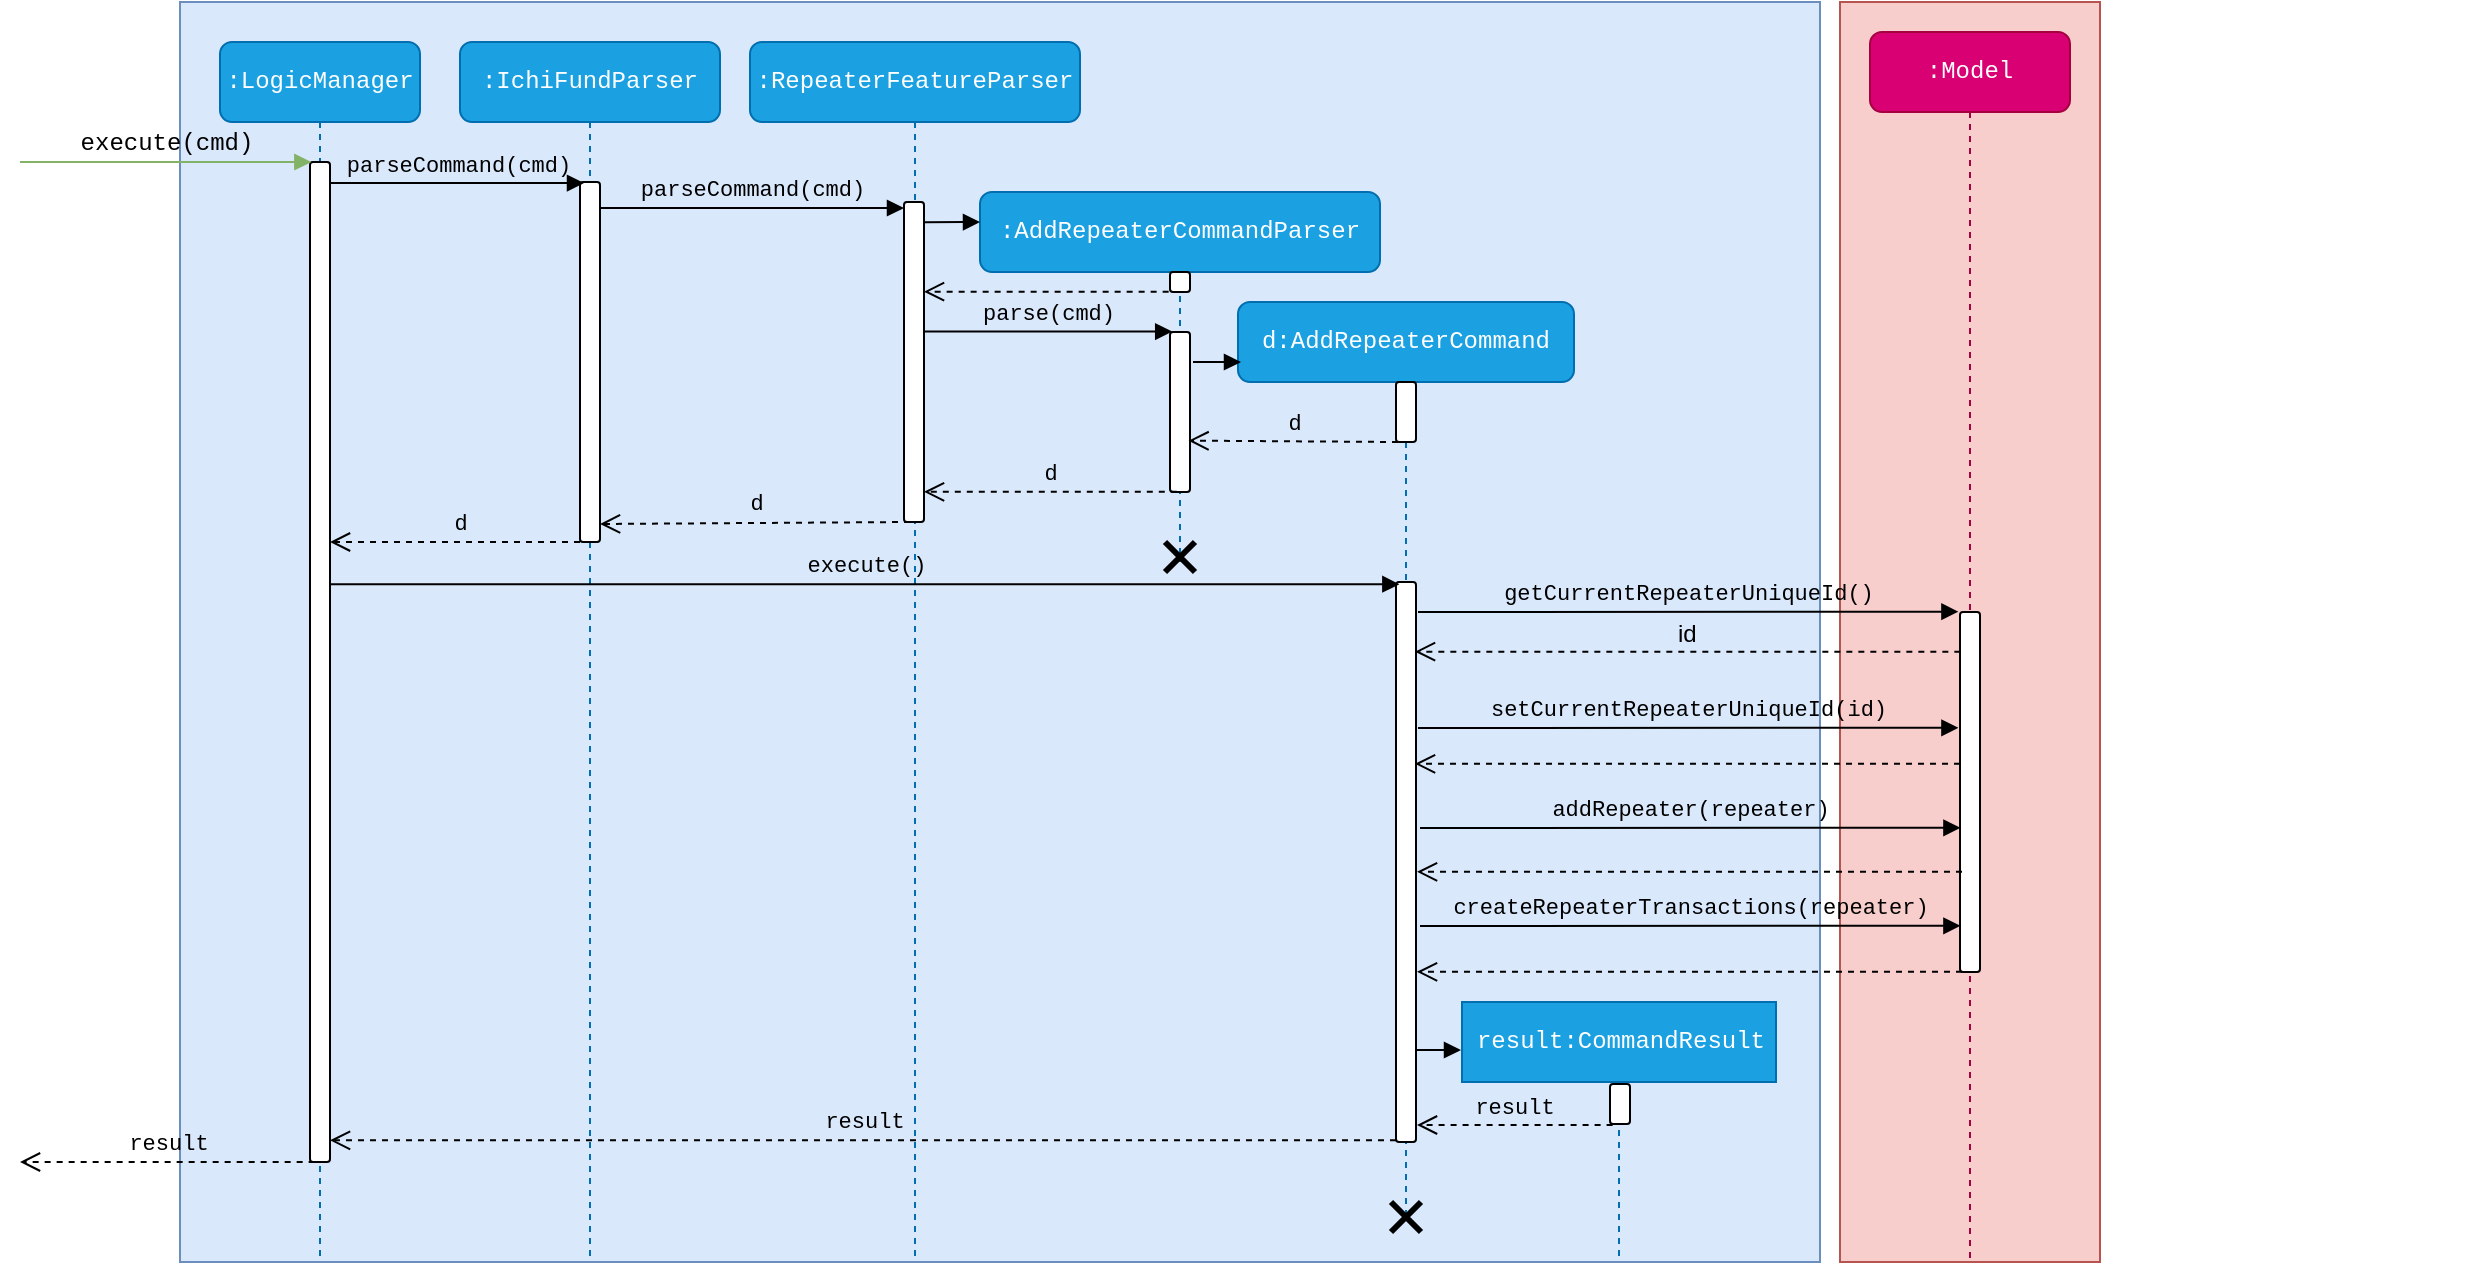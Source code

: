 <mxfile version="12.2.3" type="google" pages="1"><diagram name="Page-1" id="13e1069c-82ec-6db2-03f1-153e76fe0fe0"><mxGraphModel dx="410" dy="222" grid="1" gridSize="10" guides="1" tooltips="1" connect="1" arrows="1" fold="1" page="1" pageScale="1" pageWidth="1100" pageHeight="850" background="#ffffff" math="0" shadow="0"><root><mxCell id="0"/><mxCell id="1" parent="0"/><mxCell id="f5O2C3GaG6jFqPuzaNwz-3" value="" style="rounded=0;whiteSpace=wrap;html=1;comic=1;opacity=0;fontFamily=Courier New;" parent="1" vertex="1"><mxGeometry x="770" y="150" width="120" height="60" as="geometry"/></mxCell><mxCell id="f5O2C3GaG6jFqPuzaNwz-9" value="" style="rounded=0;whiteSpace=wrap;html=1;comic=0;fillColor=#f8cecc;strokeColor=#b85450;fontFamily=Courier New;" parent="1" vertex="1"><mxGeometry x="950" y="70" width="130" height="630" as="geometry"/></mxCell><mxCell id="f5O2C3GaG6jFqPuzaNwz-10" value="" style="rounded=0;whiteSpace=wrap;html=1;comic=0;fillColor=#dae8fc;strokeColor=#6c8ebf;" parent="1" vertex="1"><mxGeometry x="120" y="70" width="820" height="630" as="geometry"/></mxCell><mxCell id="f5O2C3GaG6jFqPuzaNwz-11" value=":LogicManager" style="shape=umlLifeline;perimeter=lifelinePerimeter;whiteSpace=wrap;html=1;container=1;collapsible=0;recursiveResize=0;outlineConnect=0;rounded=1;comic=0;fontFamily=Courier New;fillColor=#1ba1e2;strokeColor=#006EAF;fontColor=#ffffff;" parent="1" vertex="1"><mxGeometry x="140" y="90" width="100" height="610" as="geometry"/></mxCell><mxCell id="f5O2C3GaG6jFqPuzaNwz-24" value="" style="html=1;points=[];perimeter=orthogonalPerimeter;rounded=1;comic=0;fontFamily=Courier New;" parent="f5O2C3GaG6jFqPuzaNwz-11" vertex="1"><mxGeometry x="45" y="60" width="10" height="500" as="geometry"/></mxCell><mxCell id="f5O2C3GaG6jFqPuzaNwz-12" value=":IchiFundParser" style="shape=umlLifeline;perimeter=lifelinePerimeter;whiteSpace=wrap;html=1;container=1;collapsible=0;recursiveResize=0;outlineConnect=0;rounded=1;comic=0;fontFamily=Courier New;fillColor=#1ba1e2;strokeColor=#006EAF;fontColor=#ffffff;" parent="1" vertex="1"><mxGeometry x="260" y="90" width="130" height="610" as="geometry"/></mxCell><mxCell id="f5O2C3GaG6jFqPuzaNwz-25" value="" style="html=1;points=[];perimeter=orthogonalPerimeter;rounded=1;comic=0;fontFamily=Courier New;" parent="f5O2C3GaG6jFqPuzaNwz-12" vertex="1"><mxGeometry x="60" y="70" width="10" height="180" as="geometry"/></mxCell><mxCell id="f5O2C3GaG6jFqPuzaNwz-14" value=":RepeaterFeatureParser" style="shape=umlLifeline;perimeter=lifelinePerimeter;whiteSpace=wrap;html=1;container=1;collapsible=0;recursiveResize=0;outlineConnect=0;rounded=1;comic=0;fontFamily=Courier New;fillColor=#1ba1e2;strokeColor=#006EAF;fontColor=#ffffff;" parent="1" vertex="1"><mxGeometry x="405" y="90" width="165" height="610" as="geometry"/></mxCell><mxCell id="f5O2C3GaG6jFqPuzaNwz-27" value="" style="html=1;points=[];perimeter=orthogonalPerimeter;rounded=1;comic=0;fontFamily=Courier New;" parent="f5O2C3GaG6jFqPuzaNwz-14" vertex="1"><mxGeometry x="77" y="80" width="10" height="160" as="geometry"/></mxCell><mxCell id="f5O2C3GaG6jFqPuzaNwz-35" value="d" style="html=1;verticalAlign=bottom;endArrow=open;dashed=1;endSize=8;fontFamily=Courier New;labelBackgroundColor=none;" parent="f5O2C3GaG6jFqPuzaNwz-14" edge="1"><mxGeometry relative="1" as="geometry"><mxPoint x="80" y="240" as="sourcePoint"/><mxPoint x="-75" y="241" as="targetPoint"/></mxGeometry></mxCell><mxCell id="f5O2C3GaG6jFqPuzaNwz-15" value=":AddRepeaterCommandParser" style="shape=umlLifeline;perimeter=lifelinePerimeter;whiteSpace=wrap;html=1;container=1;collapsible=0;recursiveResize=0;outlineConnect=0;rounded=1;comic=0;fontFamily=Courier New;fillColor=#1ba1e2;strokeColor=#006EAF;fontColor=#ffffff;" parent="1" vertex="1"><mxGeometry x="520" y="165" width="200" height="185" as="geometry"/></mxCell><mxCell id="f5O2C3GaG6jFqPuzaNwz-28" value="" style="html=1;points=[];perimeter=orthogonalPerimeter;rounded=1;comic=0;fontFamily=Courier New;" parent="f5O2C3GaG6jFqPuzaNwz-15" vertex="1"><mxGeometry x="95" y="40" width="10" height="10" as="geometry"/></mxCell><mxCell id="f5O2C3GaG6jFqPuzaNwz-29" value="" style="html=1;points=[];perimeter=orthogonalPerimeter;rounded=1;comic=0;fontFamily=Courier New;" parent="f5O2C3GaG6jFqPuzaNwz-15" vertex="1"><mxGeometry x="95" y="70" width="10" height="80" as="geometry"/></mxCell><mxCell id="f5O2C3GaG6jFqPuzaNwz-56" value="" style="shape=umlDestroy;whiteSpace=wrap;html=1;strokeWidth=3;rounded=1;comic=0;fontFamily=Courier New;" parent="f5O2C3GaG6jFqPuzaNwz-15" vertex="1"><mxGeometry x="92.5" y="175" width="15" height="15" as="geometry"/></mxCell><mxCell id="f5O2C3GaG6jFqPuzaNwz-17" value="d:AddRepeaterCommand" style="shape=umlLifeline;perimeter=lifelinePerimeter;whiteSpace=wrap;html=1;container=1;collapsible=0;recursiveResize=0;outlineConnect=0;rounded=1;comic=0;fontFamily=Courier New;fillColor=#1ba1e2;strokeColor=#006EAF;fontColor=#ffffff;" parent="1" vertex="1"><mxGeometry x="649" y="220" width="168" height="460" as="geometry"/></mxCell><mxCell id="f5O2C3GaG6jFqPuzaNwz-26" value="" style="html=1;points=[];perimeter=orthogonalPerimeter;rounded=1;comic=0;fontFamily=Courier New;" parent="f5O2C3GaG6jFqPuzaNwz-17" vertex="1"><mxGeometry x="79" y="40" width="10" height="30" as="geometry"/></mxCell><mxCell id="f5O2C3GaG6jFqPuzaNwz-42" value="d" style="html=1;verticalAlign=bottom;endArrow=open;dashed=1;endSize=8;fontFamily=Courier New;entryX=0.927;entryY=0.679;entryDx=0;entryDy=0;entryPerimeter=0;labelBackgroundColor=none;" parent="f5O2C3GaG6jFqPuzaNwz-17" target="f5O2C3GaG6jFqPuzaNwz-29" edge="1"><mxGeometry relative="1" as="geometry"><mxPoint x="80" y="70" as="sourcePoint"/><mxPoint x="-47" y="71" as="targetPoint"/></mxGeometry></mxCell><mxCell id="f5O2C3GaG6jFqPuzaNwz-43" value="" style="html=1;points=[];perimeter=orthogonalPerimeter;rounded=1;comic=0;fontFamily=Courier New;" parent="f5O2C3GaG6jFqPuzaNwz-17" vertex="1"><mxGeometry x="79" y="140" width="10" height="280" as="geometry"/></mxCell><mxCell id="f5O2C3GaG6jFqPuzaNwz-39" value="" style="html=1;verticalAlign=bottom;endArrow=block;fontFamily=Courier New;" parent="f5O2C3GaG6jFqPuzaNwz-17" edge="1"><mxGeometry width="80" relative="1" as="geometry"><mxPoint x="-22.5" y="30" as="sourcePoint"/><mxPoint x="1.5" y="30" as="targetPoint"/></mxGeometry></mxCell><mxCell id="f5O2C3GaG6jFqPuzaNwz-19" value=":Model" style="shape=umlLifeline;perimeter=lifelinePerimeter;whiteSpace=wrap;html=1;container=1;collapsible=0;recursiveResize=0;outlineConnect=0;rounded=1;comic=0;fontFamily=Courier New;fillColor=#d80073;strokeColor=#A50040;fontColor=#ffffff;size=40;" parent="1" vertex="1"><mxGeometry x="965" y="85" width="100" height="615" as="geometry"/></mxCell><mxCell id="f5O2C3GaG6jFqPuzaNwz-45" value="" style="html=1;points=[];perimeter=orthogonalPerimeter;rounded=1;comic=0;fontFamily=Courier New;" parent="f5O2C3GaG6jFqPuzaNwz-19" vertex="1"><mxGeometry x="45" y="290" width="10" height="180" as="geometry"/></mxCell><mxCell id="f5O2C3GaG6jFqPuzaNwz-18" value="result:CommandResult" style="html=1;points=[];perimeter=orthogonalPerimeter;shape=umlLifeline;participant=label;fontFamily=Courier New;fontSize=12;fontColor=#ffffff;align=center;strokeColor=#006EAF;fillColor=#1ba1e2;recursiveResize=0;container=1;collapsible=0;" parent="1" vertex="1"><mxGeometry x="761" y="570" width="157" height="130" as="geometry"/></mxCell><mxCell id="f5O2C3GaG6jFqPuzaNwz-49" value="" style="html=1;points=[];perimeter=orthogonalPerimeter;rounded=1;comic=0;fontFamily=Courier New;" parent="f5O2C3GaG6jFqPuzaNwz-18" vertex="1"><mxGeometry x="74" y="41" width="10" height="20" as="geometry"/></mxCell><mxCell id="f5O2C3GaG6jFqPuzaNwz-23" value="&lt;div&gt;execute(cmd)&lt;/div&gt;" style="html=1;verticalAlign=bottom;endArrow=block;labelBackgroundColor=none;fontFamily=Courier New;fontSize=12;edgeStyle=elbowEdgeStyle;elbow=vertical;fillColor=#d5e8d4;strokeColor=#82b366;entryX=0.067;entryY=0;entryDx=0;entryDy=0;entryPerimeter=0;rounded=0;" parent="1" target="f5O2C3GaG6jFqPuzaNwz-24" edge="1"><mxGeometry relative="1" as="geometry"><mxPoint x="40" y="150" as="sourcePoint"/><mxPoint x="140" y="150" as="targetPoint"/><Array as="points"><mxPoint x="80" y="150"/></Array></mxGeometry></mxCell><mxCell id="f5O2C3GaG6jFqPuzaNwz-31" value="parseCommand(cmd)" style="html=1;verticalAlign=bottom;endArrow=block;fontFamily=Courier New;entryX=0.2;entryY=0.003;entryDx=0;entryDy=0;entryPerimeter=0;labelBackgroundColor=none;" parent="1" source="f5O2C3GaG6jFqPuzaNwz-24" target="f5O2C3GaG6jFqPuzaNwz-25" edge="1"><mxGeometry width="80" relative="1" as="geometry"><mxPoint x="150" y="213" as="sourcePoint"/><mxPoint x="280" y="160" as="targetPoint"/></mxGeometry></mxCell><mxCell id="f5O2C3GaG6jFqPuzaNwz-32" value="parseCommand(cmd)" style="html=1;verticalAlign=bottom;endArrow=block;fontFamily=Courier New;labelBackgroundColor=none;" parent="1" target="f5O2C3GaG6jFqPuzaNwz-27" edge="1"><mxGeometry width="80" relative="1" as="geometry"><mxPoint x="330" y="173" as="sourcePoint"/><mxPoint x="522.5" y="170.04" as="targetPoint"/></mxGeometry></mxCell><mxCell id="f5O2C3GaG6jFqPuzaNwz-33" value="" style="html=1;verticalAlign=bottom;endArrow=block;fontFamily=Courier New;exitX=1.04;exitY=0.063;exitDx=0;exitDy=0;exitPerimeter=0;" parent="1" source="f5O2C3GaG6jFqPuzaNwz-27" edge="1"><mxGeometry width="80" relative="1" as="geometry"><mxPoint x="530" y="180" as="sourcePoint"/><mxPoint x="520" y="180" as="targetPoint"/></mxGeometry></mxCell><mxCell id="f5O2C3GaG6jFqPuzaNwz-34" value="d" style="html=1;verticalAlign=bottom;endArrow=open;dashed=1;endSize=8;fontFamily=Courier New;labelBackgroundColor=none;" parent="1" target="f5O2C3GaG6jFqPuzaNwz-24" edge="1"><mxGeometry x="-0.027" relative="1" as="geometry"><mxPoint x="320" y="340" as="sourcePoint"/><mxPoint x="240" y="340" as="targetPoint"/><mxPoint x="1" as="offset"/></mxGeometry></mxCell><mxCell id="f5O2C3GaG6jFqPuzaNwz-36" value="" style="html=1;verticalAlign=bottom;endArrow=open;dashed=1;endSize=8;fontFamily=Courier New;exitX=-0.068;exitY=0.983;exitDx=0;exitDy=0;exitPerimeter=0;" parent="1" source="f5O2C3GaG6jFqPuzaNwz-28" target="f5O2C3GaG6jFqPuzaNwz-27" edge="1"><mxGeometry relative="1" as="geometry"><mxPoint x="670" y="226" as="sourcePoint"/><mxPoint x="580" y="220" as="targetPoint"/></mxGeometry></mxCell><mxCell id="f5O2C3GaG6jFqPuzaNwz-40" value="d" style="html=1;verticalAlign=bottom;endArrow=open;dashed=1;endSize=8;fontFamily=Courier New;exitX=0.34;exitY=0.999;exitDx=0;exitDy=0;exitPerimeter=0;labelBackgroundColor=none;" parent="1" source="f5O2C3GaG6jFqPuzaNwz-29" target="f5O2C3GaG6jFqPuzaNwz-27" edge="1"><mxGeometry relative="1" as="geometry"><mxPoint x="640" y="310" as="sourcePoint"/><mxPoint x="526" y="315" as="targetPoint"/></mxGeometry></mxCell><mxCell id="f5O2C3GaG6jFqPuzaNwz-41" value="parse(cmd)" style="html=1;verticalAlign=bottom;endArrow=block;fontFamily=Courier New;entryX=0.11;entryY=-0.003;entryDx=0;entryDy=0;entryPerimeter=0;labelBackgroundColor=none;" parent="1" source="f5O2C3GaG6jFqPuzaNwz-27" target="f5O2C3GaG6jFqPuzaNwz-29" edge="1"><mxGeometry width="80" relative="1" as="geometry"><mxPoint x="580" y="240" as="sourcePoint"/><mxPoint x="660" y="240" as="targetPoint"/></mxGeometry></mxCell><mxCell id="f5O2C3GaG6jFqPuzaNwz-44" value="execute()" style="html=1;verticalAlign=bottom;endArrow=block;fontFamily=Courier New;entryX=0.167;entryY=0.004;entryDx=0;entryDy=0;entryPerimeter=0;labelBackgroundColor=none;" parent="1" source="f5O2C3GaG6jFqPuzaNwz-24" target="f5O2C3GaG6jFqPuzaNwz-43" edge="1"><mxGeometry width="80" relative="1" as="geometry"><mxPoint x="140" y="360" as="sourcePoint"/><mxPoint x="220" y="360" as="targetPoint"/></mxGeometry></mxCell><mxCell id="f5O2C3GaG6jFqPuzaNwz-46" value="getCurrentRepeaterUniqueId()" style="html=1;verticalAlign=bottom;endArrow=block;fontFamily=Courier New;entryX=-0.079;entryY=-0.001;entryDx=0;entryDy=0;entryPerimeter=0;labelBackgroundColor=none;" parent="1" target="f5O2C3GaG6jFqPuzaNwz-45" edge="1"><mxGeometry width="80" relative="1" as="geometry"><mxPoint x="739" y="375" as="sourcePoint"/><mxPoint x="1104" y="370" as="targetPoint"/></mxGeometry></mxCell><mxCell id="f5O2C3GaG6jFqPuzaNwz-48" value="" style="html=1;verticalAlign=bottom;endArrow=block;fontFamily=Courier New;" parent="1" edge="1"><mxGeometry width="80" relative="1" as="geometry"><mxPoint x="738.5" y="594" as="sourcePoint"/><mxPoint x="760.5" y="594" as="targetPoint"/></mxGeometry></mxCell><mxCell id="f5O2C3GaG6jFqPuzaNwz-50" value="result" style="html=1;verticalAlign=bottom;endArrow=open;dashed=1;endSize=8;fontFamily=Courier New;exitX=0.13;exitY=1.025;exitDx=0;exitDy=0;exitPerimeter=0;labelBackgroundColor=none;" parent="1" source="f5O2C3GaG6jFqPuzaNwz-49" edge="1"><mxGeometry relative="1" as="geometry"><mxPoint x="910.5" y="631" as="sourcePoint"/><mxPoint x="738.5" y="631.5" as="targetPoint"/></mxGeometry></mxCell><mxCell id="f5O2C3GaG6jFqPuzaNwz-55" value="result" style="html=1;verticalAlign=bottom;endArrow=open;dashed=1;endSize=8;fontFamily=Courier New;labelBackgroundColor=none;exitX=0.233;exitY=0.998;exitDx=0;exitDy=0;exitPerimeter=0;" parent="1" edge="1"><mxGeometry relative="1" as="geometry"><mxPoint x="187.33" y="650.06" as="sourcePoint"/><mxPoint x="40" y="650" as="targetPoint"/></mxGeometry></mxCell><mxCell id="f5O2C3GaG6jFqPuzaNwz-47" value="" style="html=1;verticalAlign=bottom;endArrow=open;dashed=1;endSize=8;fontFamily=Courier New;exitX=0.067;exitY=1.017;exitDx=0;exitDy=0;exitPerimeter=0;" parent="1" edge="1"><mxGeometry relative="1" as="geometry"><mxPoint x="1010.17" y="394.84" as="sourcePoint"/><mxPoint x="737.5" y="394.84" as="targetPoint"/></mxGeometry></mxCell><mxCell id="_gHpRQ9gHwdrolWyUsaw-3" value="setCurrentRepeaterUniqueId(id)" style="html=1;verticalAlign=bottom;endArrow=block;fontFamily=Courier New;entryX=-0.079;entryY=-0.001;entryDx=0;entryDy=0;entryPerimeter=0;labelBackgroundColor=none;" parent="1" edge="1"><mxGeometry width="80" relative="1" as="geometry"><mxPoint x="739" y="433" as="sourcePoint"/><mxPoint x="1009.21" y="432.9" as="targetPoint"/></mxGeometry></mxCell><mxCell id="_gHpRQ9gHwdrolWyUsaw-4" value="&lt;br&gt;" style="html=1;verticalAlign=bottom;endArrow=open;dashed=1;endSize=8;fontFamily=Courier New;labelBackgroundColor=none;" parent="1" edge="1"><mxGeometry x="-1" y="263" relative="1" as="geometry"><mxPoint x="1010" y="450.92" as="sourcePoint"/><mxPoint x="737.5" y="450.92" as="targetPoint"/><mxPoint x="252" y="-188" as="offset"/></mxGeometry></mxCell><mxCell id="_gHpRQ9gHwdrolWyUsaw-5" value="createRepeaterTransactions(repeater)" style="html=1;verticalAlign=bottom;endArrow=block;fontFamily=Courier New;entryX=-0.079;entryY=-0.001;entryDx=0;entryDy=0;entryPerimeter=0;labelBackgroundColor=none;" parent="1" edge="1"><mxGeometry width="80" relative="1" as="geometry"><mxPoint x="740" y="532" as="sourcePoint"/><mxPoint x="1010.21" y="531.9" as="targetPoint"/></mxGeometry></mxCell><mxCell id="_gHpRQ9gHwdrolWyUsaw-6" value="&lt;br&gt;" style="html=1;verticalAlign=bottom;endArrow=open;dashed=1;endSize=8;fontFamily=Courier New;labelBackgroundColor=none;strokeColor=#000000;" parent="1" edge="1"><mxGeometry x="-1" y="267" relative="1" as="geometry"><mxPoint x="1011" y="554.92" as="sourcePoint"/><mxPoint x="738.5" y="554.92" as="targetPoint"/><mxPoint x="259" y="-202" as="offset"/></mxGeometry></mxCell><mxCell id="_gHpRQ9gHwdrolWyUsaw-9" value="id" style="text;html=1;" parent="1" vertex="1"><mxGeometry x="867" y="372" width="10" height="25" as="geometry"/></mxCell><mxCell id="f5O2C3GaG6jFqPuzaNwz-54" value="result" style="html=1;verticalAlign=bottom;endArrow=open;dashed=1;endSize=8;fontFamily=Courier New;labelBackgroundColor=none;exitX=0;exitY=0.997;exitDx=0;exitDy=0;exitPerimeter=0;" parent="1" source="f5O2C3GaG6jFqPuzaNwz-43" target="f5O2C3GaG6jFqPuzaNwz-24" edge="1"><mxGeometry relative="1" as="geometry"><mxPoint x="727" y="480" as="sourcePoint"/><mxPoint x="65" y="476" as="targetPoint"/></mxGeometry></mxCell><mxCell id="f5O2C3GaG6jFqPuzaNwz-58" value="" style="shape=umlDestroy;whiteSpace=wrap;html=1;strokeWidth=3;rounded=1;comic=0;fontFamily=Courier New;" parent="1" vertex="1"><mxGeometry x="725.5" y="670" width="15" height="15" as="geometry"/></mxCell><mxCell id="mUg_6fZr8uW1P8anq56y-3" value="addRepeater(repeater)" style="html=1;verticalAlign=bottom;endArrow=block;fontFamily=Courier New;entryX=-0.079;entryY=-0.001;entryDx=0;entryDy=0;entryPerimeter=0;labelBackgroundColor=none;" edge="1" parent="1"><mxGeometry width="80" relative="1" as="geometry"><mxPoint x="740" y="483" as="sourcePoint"/><mxPoint x="1010.21" y="482.9" as="targetPoint"/></mxGeometry></mxCell><mxCell id="mUg_6fZr8uW1P8anq56y-4" value="&lt;br&gt;" style="html=1;verticalAlign=bottom;endArrow=open;dashed=1;endSize=8;fontFamily=Courier New;labelBackgroundColor=none;strokeColor=#000000;" edge="1" parent="1"><mxGeometry x="-1" y="267" relative="1" as="geometry"><mxPoint x="1011" y="504.92" as="sourcePoint"/><mxPoint x="738.5" y="504.92" as="targetPoint"/><mxPoint x="259" y="-202" as="offset"/></mxGeometry></mxCell></root></mxGraphModel></diagram></mxfile>

